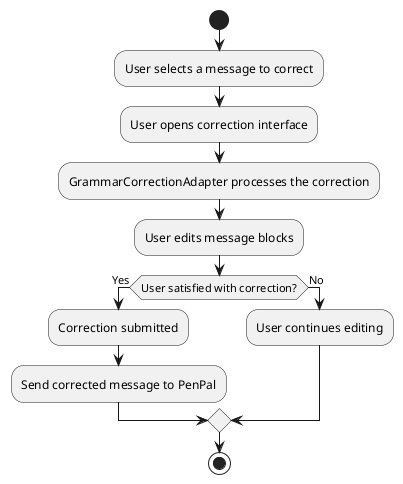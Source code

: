     @startuml
'https://plantuml.com/activity-diagram-beta

start
:User selects a message to correct;
:User opens correction interface;
:GrammarCorrectionAdapter processes the correction;
:User edits message blocks;
if (User satisfied with correction?) then (Yes)
  :Correction submitted;
  :Send corrected message to PenPal;
else (No)
  :User continues editing;
endif
stop

@enduml
